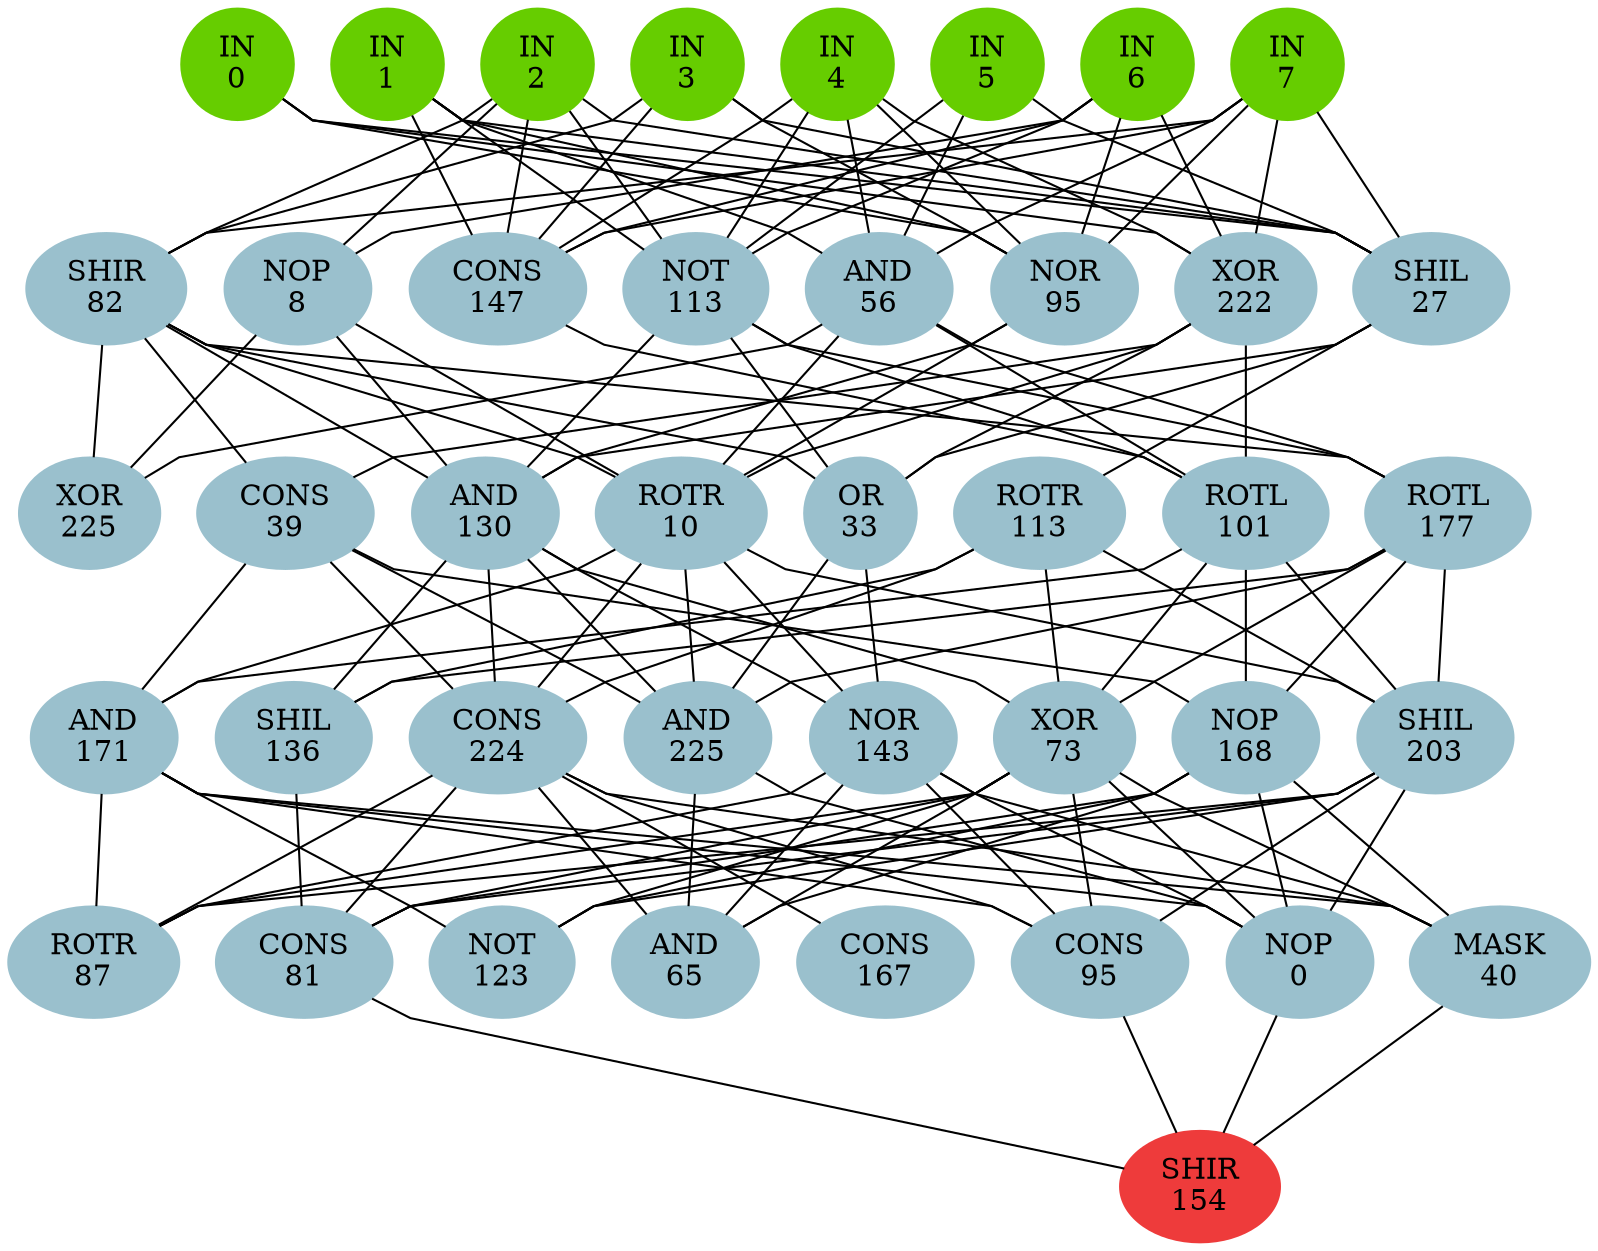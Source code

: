 graph EACircuit {
rankdir=BT;
ranksep=0.75;
ordering=out;
splines=polyline;
node [style=filled, color=lightblue2];

{ rank=same;
node [color=chartreuse3];
"-1_0"[label="IN\n0"];
node [color=chartreuse3];
"-1_1"[label="IN\n1"];
node [color=chartreuse3];
"-1_2"[label="IN\n2"];
node [color=chartreuse3];
"-1_3"[label="IN\n3"];
node [color=chartreuse3];
"-1_4"[label="IN\n4"];
node [color=chartreuse3];
"-1_5"[label="IN\n5"];
node [color=chartreuse3];
"-1_6"[label="IN\n6"];
node [color=chartreuse3];
"-1_7"[label="IN\n7"];
}
{ rank=same;
node [color=lightblue3];
"0_0"[label="SHIR\n82"];
node [color=lightblue3];
"0_1"[label="NOP\n8"];
node [color=lightblue3];
"0_2"[label="CONS\n147"];
node [color=lightblue3];
"0_3"[label="NOT\n113"];
node [color=lightblue3];
"0_4"[label="AND\n56"];
node [color=lightblue3];
"0_5"[label="NOR\n95"];
node [color=lightblue3];
"0_6"[label="XOR\n222"];
node [color=lightblue3];
"0_7"[label="SHIL\n27"];
}
{ rank=same;
node [color=lightblue3];
"1_0"[label="XOR\n225"];
node [color=lightblue3];
"1_1"[label="CONS\n39"];
node [color=lightblue3];
"1_2"[label="AND\n130"];
node [color=lightblue3];
"1_3"[label="ROTR\n10"];
node [color=lightblue3];
"1_4"[label="OR\n33"];
node [color=lightblue3];
"1_5"[label="ROTR\n113"];
node [color=lightblue3];
"1_6"[label="ROTL\n101"];
node [color=lightblue3];
"1_7"[label="ROTL\n177"];
}
{ rank=same;
node [color=lightblue3];
"2_0"[label="AND\n171"];
node [color=lightblue3];
"2_1"[label="SHIL\n136"];
node [color=lightblue3];
"2_2"[label="CONS\n224"];
node [color=lightblue3];
"2_3"[label="AND\n225"];
node [color=lightblue3];
"2_4"[label="NOR\n143"];
node [color=lightblue3];
"2_5"[label="XOR\n73"];
node [color=lightblue3];
"2_6"[label="NOP\n168"];
node [color=lightblue3];
"2_7"[label="SHIL\n203"];
}
{ rank=same;
node [color=lightblue3];
"3_0"[label="ROTR\n87"];
node [color=lightblue3];
"3_1"[label="CONS\n81"];
node [color=lightblue3];
"3_2"[label="NOT\n123"];
node [color=lightblue3];
"3_3"[label="AND\n65"];
node [color=lightblue3];
"3_4"[label="CONS\n167"];
node [color=lightblue3];
"3_5"[label="CONS\n95"];
node [color=lightblue3];
"3_6"[label="NOP\n0"];
node [color=lightblue3];
"3_7"[label="MASK\n40"];
}
{ rank=same;
node [color=brown2];
"4_0"[label="SHIR\n154"];
}
edge[style=invis];
"-1_0" -- "-1_1" -- "-1_2" -- "-1_3" -- "-1_4" -- "-1_5" -- "-1_6" -- "-1_7";
"0_0" -- "0_1" -- "0_2" -- "0_3" -- "0_4" -- "0_5" -- "0_6" -- "0_7";
"1_0" -- "1_1" -- "1_2" -- "1_3" -- "1_4" -- "1_5" -- "1_6" -- "1_7";
"2_0" -- "2_1" -- "2_2" -- "2_3" -- "2_4" -- "2_5" -- "2_6" -- "2_7";
"3_0" -- "3_1" -- "3_2" -- "3_3" -- "3_4" -- "3_5" -- "3_6" -- "3_7";
"4_0" -- "4_0";
edge[style=solid];
"0_0" -- "-1_2";
"0_0" -- "-1_3";
"0_0" -- "-1_7";
"0_1" -- "-1_2";
"0_1" -- "-1_6";
"0_2" -- "-1_1";
"0_2" -- "-1_2";
"0_2" -- "-1_3";
"0_2" -- "-1_4";
"0_2" -- "-1_6";
"0_2" -- "-1_7";
"0_3" -- "-1_1";
"0_3" -- "-1_2";
"0_3" -- "-1_4";
"0_3" -- "-1_5";
"0_3" -- "-1_6";
"0_4" -- "-1_1";
"0_4" -- "-1_4";
"0_4" -- "-1_5";
"0_4" -- "-1_7";
"0_5" -- "-1_0";
"0_5" -- "-1_1";
"0_5" -- "-1_3";
"0_5" -- "-1_4";
"0_5" -- "-1_6";
"0_5" -- "-1_7";
"0_6" -- "-1_0";
"0_6" -- "-1_4";
"0_6" -- "-1_6";
"0_6" -- "-1_7";
"0_7" -- "-1_0";
"0_7" -- "-1_1";
"0_7" -- "-1_2";
"0_7" -- "-1_3";
"0_7" -- "-1_5";
"0_7" -- "-1_7";
"1_0" -- "0_0";
"1_0" -- "0_1";
"1_0" -- "0_4";
"1_1" -- "0_0";
"1_1" -- "0_6";
"1_2" -- "0_0";
"1_2" -- "0_1";
"1_2" -- "0_3";
"1_2" -- "0_5";
"1_2" -- "0_7";
"1_3" -- "0_0";
"1_3" -- "0_1";
"1_3" -- "0_4";
"1_3" -- "0_5";
"1_3" -- "0_6";
"1_4" -- "0_0";
"1_4" -- "0_3";
"1_4" -- "0_6";
"1_4" -- "0_7";
"1_5" -- "0_7";
"1_6" -- "0_2";
"1_6" -- "0_3";
"1_6" -- "0_4";
"1_6" -- "0_6";
"1_7" -- "0_0";
"1_7" -- "0_3";
"1_7" -- "0_4";
"2_0" -- "1_1";
"2_0" -- "1_3";
"2_0" -- "1_6";
"2_1" -- "1_2";
"2_1" -- "1_5";
"2_1" -- "1_7";
"2_2" -- "1_1";
"2_2" -- "1_2";
"2_2" -- "1_3";
"2_2" -- "1_5";
"2_3" -- "1_1";
"2_3" -- "1_2";
"2_3" -- "1_3";
"2_3" -- "1_4";
"2_3" -- "1_7";
"2_4" -- "1_2";
"2_4" -- "1_3";
"2_4" -- "1_4";
"2_5" -- "1_2";
"2_5" -- "1_5";
"2_5" -- "1_6";
"2_5" -- "1_7";
"2_6" -- "1_1";
"2_6" -- "1_6";
"2_6" -- "1_7";
"2_7" -- "1_3";
"2_7" -- "1_5";
"2_7" -- "1_6";
"2_7" -- "1_7";
"3_0" -- "2_0";
"3_0" -- "2_2";
"3_0" -- "2_4";
"3_0" -- "2_5";
"3_0" -- "2_7";
"3_1" -- "2_1";
"3_1" -- "2_2";
"3_1" -- "2_5";
"3_1" -- "2_6";
"3_1" -- "2_7";
"3_2" -- "2_0";
"3_2" -- "2_5";
"3_2" -- "2_6";
"3_2" -- "2_7";
"3_3" -- "2_2";
"3_3" -- "2_3";
"3_3" -- "2_4";
"3_3" -- "2_5";
"3_3" -- "2_6";
"3_4" -- "2_2";
"3_5" -- "2_0";
"3_5" -- "2_2";
"3_5" -- "2_4";
"3_5" -- "2_5";
"3_5" -- "2_7";
"3_6" -- "2_0";
"3_6" -- "2_3";
"3_6" -- "2_4";
"3_6" -- "2_5";
"3_6" -- "2_6";
"3_6" -- "2_7";
"3_7" -- "2_0";
"3_7" -- "2_2";
"3_7" -- "2_4";
"3_7" -- "2_5";
"3_7" -- "2_6";
"4_0" -- "3_1";
"4_0" -- "3_5";
"4_0" -- "3_6";
"4_0" -- "3_7";
}